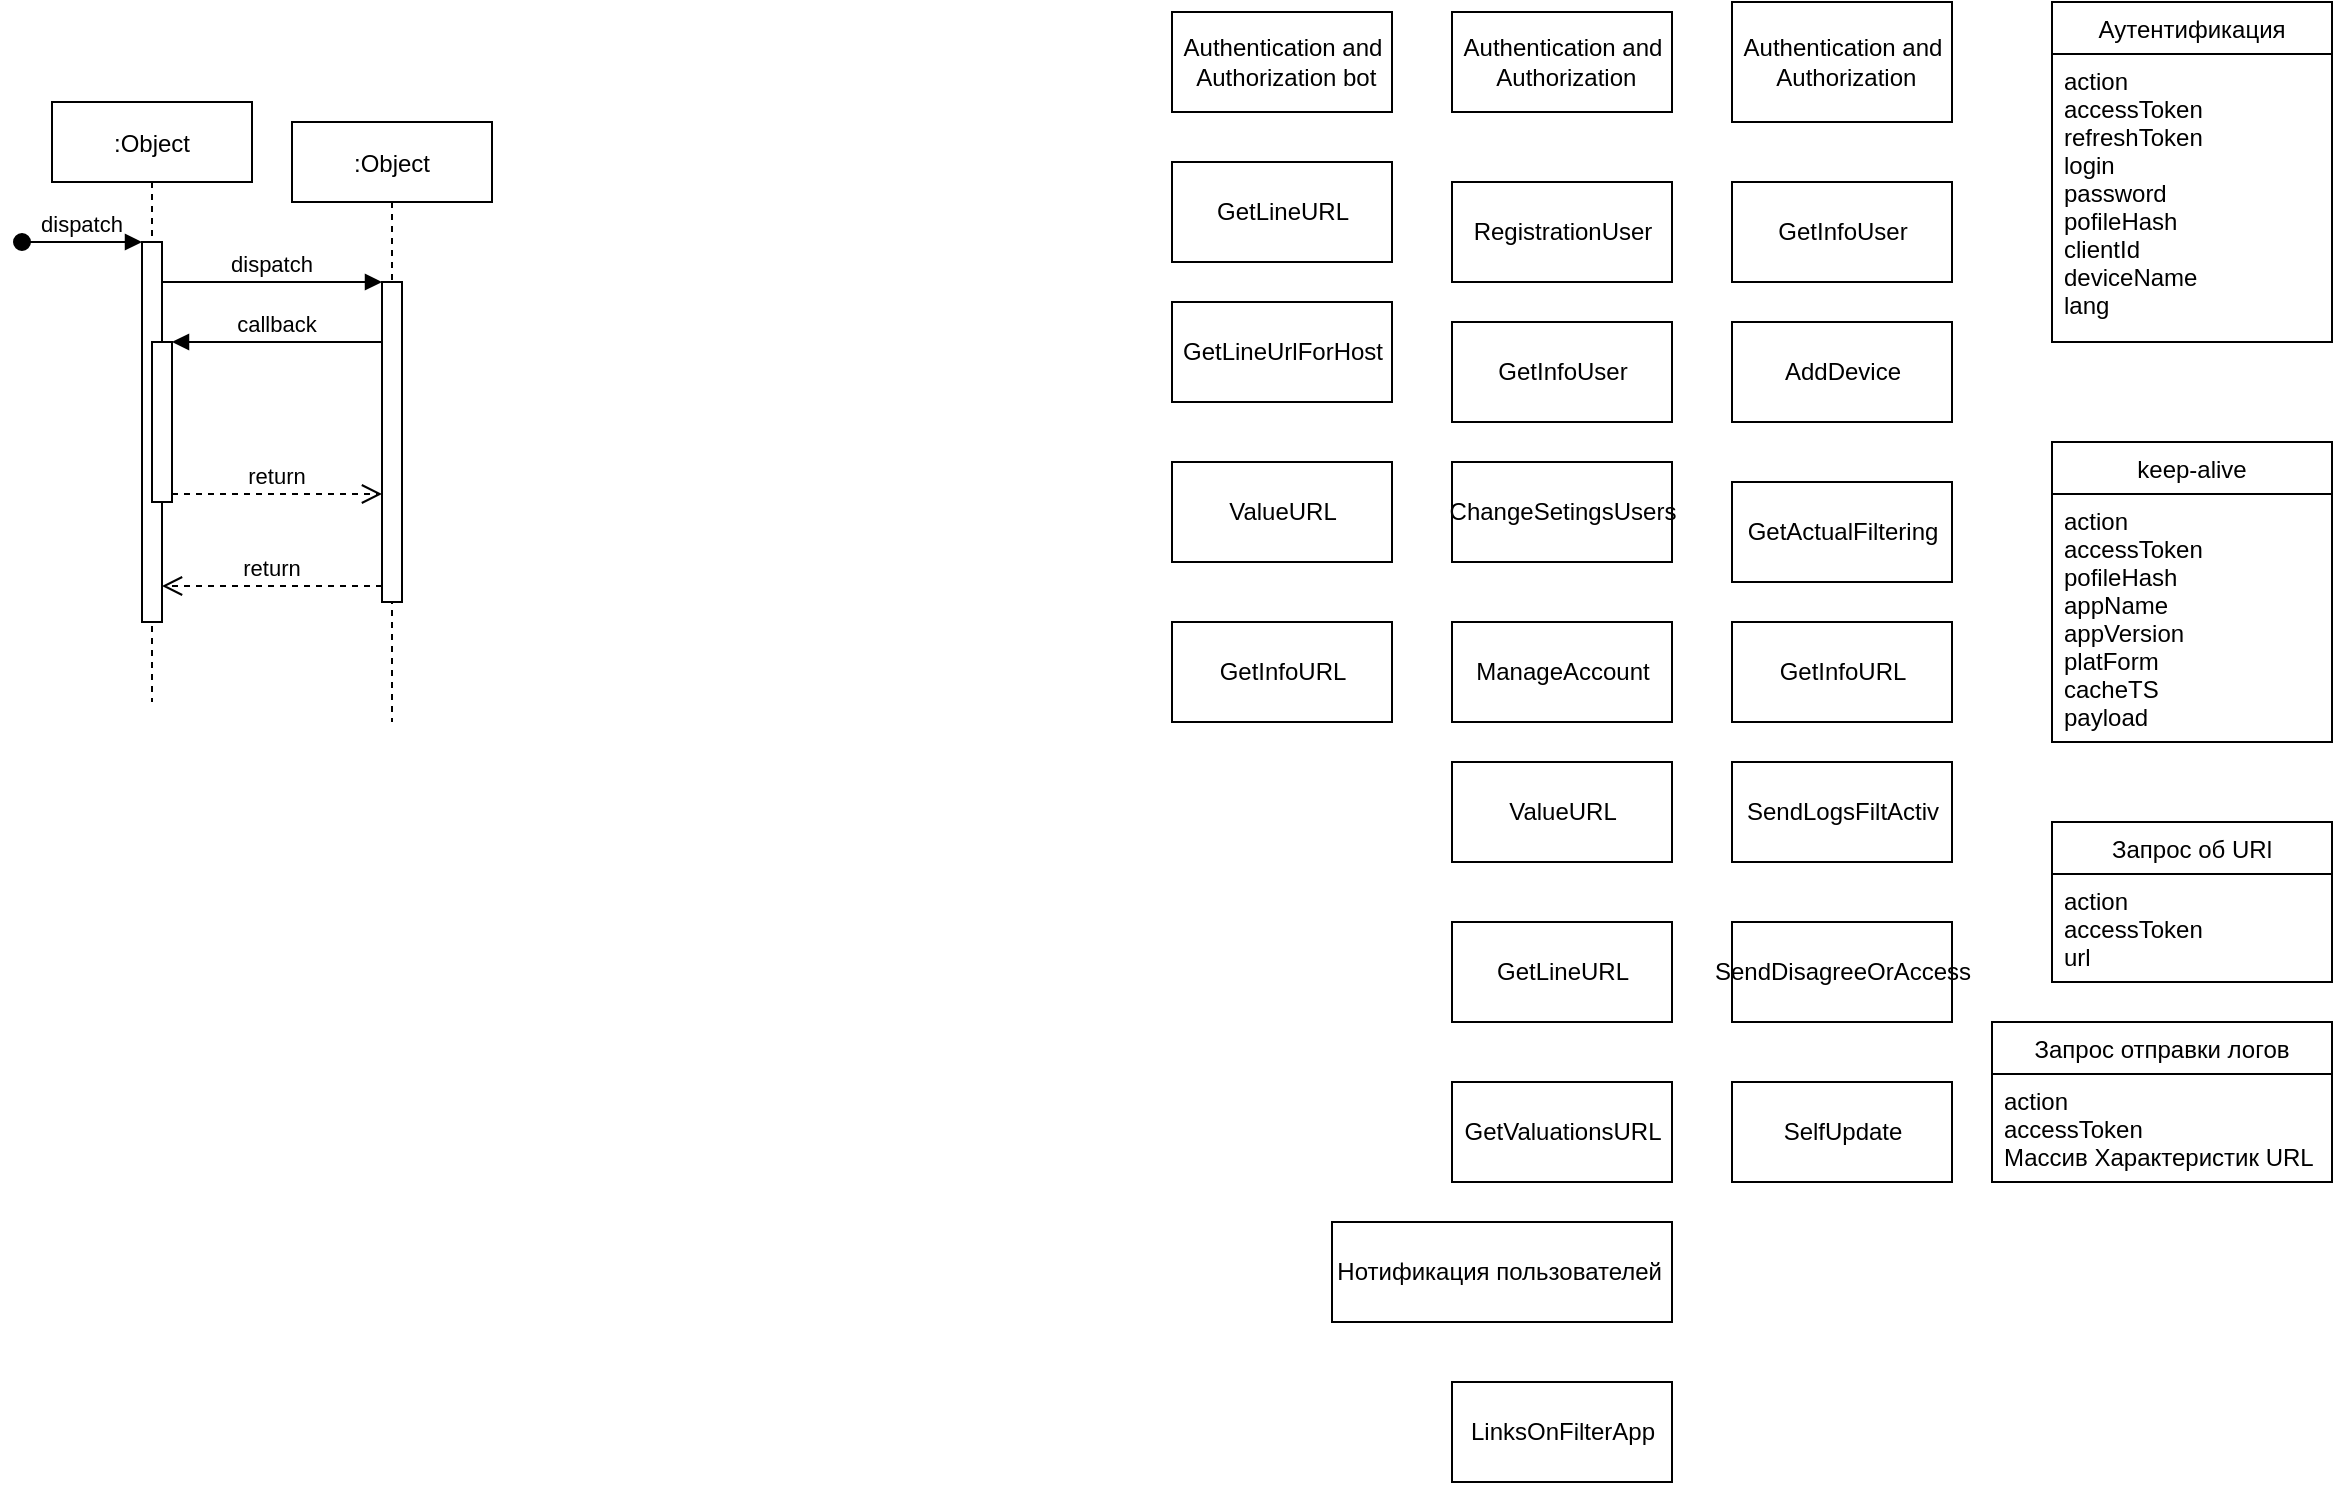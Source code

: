 <mxfile version="20.5.1" type="github">
  <diagram id="kgpKYQtTHZ0yAKxKKP6v" name="Page-1">
    <mxGraphModel dx="2272" dy="800" grid="1" gridSize="10" guides="1" tooltips="1" connect="1" arrows="1" fold="1" page="1" pageScale="1" pageWidth="850" pageHeight="1100" math="0" shadow="0">
      <root>
        <mxCell id="0" />
        <mxCell id="1" parent="0" />
        <mxCell id="3nuBFxr9cyL0pnOWT2aG-1" value=":Object" style="shape=umlLifeline;perimeter=lifelinePerimeter;container=1;collapsible=0;recursiveResize=0;rounded=0;shadow=0;strokeWidth=1;" parent="1" vertex="1">
          <mxGeometry x="-290" y="60" width="100" height="300" as="geometry" />
        </mxCell>
        <mxCell id="3nuBFxr9cyL0pnOWT2aG-2" value="" style="points=[];perimeter=orthogonalPerimeter;rounded=0;shadow=0;strokeWidth=1;" parent="3nuBFxr9cyL0pnOWT2aG-1" vertex="1">
          <mxGeometry x="45" y="70" width="10" height="190" as="geometry" />
        </mxCell>
        <mxCell id="3nuBFxr9cyL0pnOWT2aG-3" value="dispatch" style="verticalAlign=bottom;startArrow=oval;endArrow=block;startSize=8;shadow=0;strokeWidth=1;" parent="3nuBFxr9cyL0pnOWT2aG-1" target="3nuBFxr9cyL0pnOWT2aG-2" edge="1">
          <mxGeometry relative="1" as="geometry">
            <mxPoint x="-15" y="70" as="sourcePoint" />
          </mxGeometry>
        </mxCell>
        <mxCell id="3nuBFxr9cyL0pnOWT2aG-4" value="" style="points=[];perimeter=orthogonalPerimeter;rounded=0;shadow=0;strokeWidth=1;" parent="3nuBFxr9cyL0pnOWT2aG-1" vertex="1">
          <mxGeometry x="50" y="120" width="10" height="80" as="geometry" />
        </mxCell>
        <mxCell id="3nuBFxr9cyL0pnOWT2aG-5" value=":Object" style="shape=umlLifeline;perimeter=lifelinePerimeter;container=1;collapsible=0;recursiveResize=0;rounded=0;shadow=0;strokeWidth=1;" parent="1" vertex="1">
          <mxGeometry x="-170" y="70" width="100" height="300" as="geometry" />
        </mxCell>
        <mxCell id="3nuBFxr9cyL0pnOWT2aG-6" value="" style="points=[];perimeter=orthogonalPerimeter;rounded=0;shadow=0;strokeWidth=1;" parent="3nuBFxr9cyL0pnOWT2aG-5" vertex="1">
          <mxGeometry x="45" y="80" width="10" height="160" as="geometry" />
        </mxCell>
        <mxCell id="3nuBFxr9cyL0pnOWT2aG-7" value="return" style="verticalAlign=bottom;endArrow=open;dashed=1;endSize=8;exitX=0;exitY=0.95;shadow=0;strokeWidth=1;" parent="1" source="3nuBFxr9cyL0pnOWT2aG-6" target="3nuBFxr9cyL0pnOWT2aG-2" edge="1">
          <mxGeometry relative="1" as="geometry">
            <mxPoint x="275" y="236" as="targetPoint" />
          </mxGeometry>
        </mxCell>
        <mxCell id="3nuBFxr9cyL0pnOWT2aG-8" value="dispatch" style="verticalAlign=bottom;endArrow=block;entryX=0;entryY=0;shadow=0;strokeWidth=1;" parent="1" source="3nuBFxr9cyL0pnOWT2aG-2" target="3nuBFxr9cyL0pnOWT2aG-6" edge="1">
          <mxGeometry relative="1" as="geometry">
            <mxPoint x="275" y="160" as="sourcePoint" />
          </mxGeometry>
        </mxCell>
        <mxCell id="3nuBFxr9cyL0pnOWT2aG-9" value="callback" style="verticalAlign=bottom;endArrow=block;entryX=1;entryY=0;shadow=0;strokeWidth=1;" parent="1" source="3nuBFxr9cyL0pnOWT2aG-6" target="3nuBFxr9cyL0pnOWT2aG-4" edge="1">
          <mxGeometry relative="1" as="geometry">
            <mxPoint x="240" y="200" as="sourcePoint" />
          </mxGeometry>
        </mxCell>
        <mxCell id="3nuBFxr9cyL0pnOWT2aG-10" value="return" style="verticalAlign=bottom;endArrow=open;dashed=1;endSize=8;exitX=1;exitY=0.95;shadow=0;strokeWidth=1;" parent="1" source="3nuBFxr9cyL0pnOWT2aG-4" target="3nuBFxr9cyL0pnOWT2aG-6" edge="1">
          <mxGeometry relative="1" as="geometry">
            <mxPoint x="240" y="257" as="targetPoint" />
          </mxGeometry>
        </mxCell>
        <mxCell id="Ii7nXLStRgN8yLSnVPWj-1" value="Аутентификация" style="swimlane;fontStyle=0;childLayout=stackLayout;horizontal=1;startSize=26;fillColor=none;horizontalStack=0;resizeParent=1;resizeParentMax=0;resizeLast=0;collapsible=1;marginBottom=0;" vertex="1" parent="1">
          <mxGeometry x="710" y="10" width="140" height="170" as="geometry" />
        </mxCell>
        <mxCell id="Ii7nXLStRgN8yLSnVPWj-4" value="action&#xa;accessToken&#xa;refreshToken&#xa;login&#xa;password&#xa;pofileHash&#xa;clientId&#xa;deviceName&#xa;lang" style="text;strokeColor=none;fillColor=none;align=left;verticalAlign=top;spacingLeft=4;spacingRight=4;overflow=hidden;rotatable=0;points=[[0,0.5],[1,0.5]];portConstraint=eastwest;" vertex="1" parent="Ii7nXLStRgN8yLSnVPWj-1">
          <mxGeometry y="26" width="140" height="144" as="geometry" />
        </mxCell>
        <mxCell id="Ii7nXLStRgN8yLSnVPWj-6" value="keep-alive" style="swimlane;fontStyle=0;childLayout=stackLayout;horizontal=1;startSize=26;fillColor=none;horizontalStack=0;resizeParent=1;resizeParentMax=0;resizeLast=0;collapsible=1;marginBottom=0;" vertex="1" parent="1">
          <mxGeometry x="710" y="230" width="140" height="150" as="geometry" />
        </mxCell>
        <mxCell id="Ii7nXLStRgN8yLSnVPWj-7" value="action&#xa;accessToken&#xa;pofileHash&#xa;appName&#xa;appVersion&#xa;platForm&#xa;cacheTS&#xa;payload&#xa;" style="text;strokeColor=none;fillColor=none;align=left;verticalAlign=top;spacingLeft=4;spacingRight=4;overflow=hidden;rotatable=0;points=[[0,0.5],[1,0.5]];portConstraint=eastwest;" vertex="1" parent="Ii7nXLStRgN8yLSnVPWj-6">
          <mxGeometry y="26" width="140" height="124" as="geometry" />
        </mxCell>
        <mxCell id="Ii7nXLStRgN8yLSnVPWj-10" value="Запрос об URl" style="swimlane;fontStyle=0;childLayout=stackLayout;horizontal=1;startSize=26;fillColor=none;horizontalStack=0;resizeParent=1;resizeParentMax=0;resizeLast=0;collapsible=1;marginBottom=0;" vertex="1" parent="1">
          <mxGeometry x="710" y="420" width="140" height="80" as="geometry" />
        </mxCell>
        <mxCell id="Ii7nXLStRgN8yLSnVPWj-11" value="action&#xa;accessToken&#xa;url" style="text;strokeColor=none;fillColor=none;align=left;verticalAlign=top;spacingLeft=4;spacingRight=4;overflow=hidden;rotatable=0;points=[[0,0.5],[1,0.5]];portConstraint=eastwest;" vertex="1" parent="Ii7nXLStRgN8yLSnVPWj-10">
          <mxGeometry y="26" width="140" height="54" as="geometry" />
        </mxCell>
        <mxCell id="Ii7nXLStRgN8yLSnVPWj-14" value="Запрос отправки логов" style="swimlane;fontStyle=0;childLayout=stackLayout;horizontal=1;startSize=26;fillColor=none;horizontalStack=0;resizeParent=1;resizeParentMax=0;resizeLast=0;collapsible=1;marginBottom=0;" vertex="1" parent="1">
          <mxGeometry x="680" y="520" width="170" height="80" as="geometry" />
        </mxCell>
        <mxCell id="Ii7nXLStRgN8yLSnVPWj-15" value="action&#xa;accessToken&#xa;Массив Характеристик URL" style="text;strokeColor=none;fillColor=none;align=left;verticalAlign=top;spacingLeft=4;spacingRight=4;overflow=hidden;rotatable=0;points=[[0,0.5],[1,0.5]];portConstraint=eastwest;" vertex="1" parent="Ii7nXLStRgN8yLSnVPWj-14">
          <mxGeometry y="26" width="170" height="54" as="geometry" />
        </mxCell>
        <mxCell id="Ii7nXLStRgN8yLSnVPWj-22" value="Authentication and&lt;br&gt;&amp;nbsp;Authorization" style="html=1;" vertex="1" parent="1">
          <mxGeometry x="550" y="10" width="110" height="60" as="geometry" />
        </mxCell>
        <mxCell id="Ii7nXLStRgN8yLSnVPWj-24" value="GetInfoUser" style="html=1;" vertex="1" parent="1">
          <mxGeometry x="550" y="100" width="110" height="50" as="geometry" />
        </mxCell>
        <mxCell id="Ii7nXLStRgN8yLSnVPWj-25" value="GetActualFiltering" style="html=1;" vertex="1" parent="1">
          <mxGeometry x="550" y="250" width="110" height="50" as="geometry" />
        </mxCell>
        <mxCell id="Ii7nXLStRgN8yLSnVPWj-26" value="AddDevice" style="html=1;" vertex="1" parent="1">
          <mxGeometry x="550" y="170" width="110" height="50" as="geometry" />
        </mxCell>
        <mxCell id="Ii7nXLStRgN8yLSnVPWj-27" value="SelfUpdate" style="html=1;" vertex="1" parent="1">
          <mxGeometry x="550" y="550" width="110" height="50" as="geometry" />
        </mxCell>
        <mxCell id="Ii7nXLStRgN8yLSnVPWj-28" value="SendDisagreeOrAccess" style="html=1;" vertex="1" parent="1">
          <mxGeometry x="550" y="470" width="110" height="50" as="geometry" />
        </mxCell>
        <mxCell id="Ii7nXLStRgN8yLSnVPWj-29" value="SendLogsFiltActiv" style="html=1;" vertex="1" parent="1">
          <mxGeometry x="550" y="390" width="110" height="50" as="geometry" />
        </mxCell>
        <mxCell id="Ii7nXLStRgN8yLSnVPWj-30" value="GetInfoURL" style="html=1;" vertex="1" parent="1">
          <mxGeometry x="550" y="320" width="110" height="50" as="geometry" />
        </mxCell>
        <mxCell id="Ii7nXLStRgN8yLSnVPWj-33" value="LinksOnFilterApp" style="html=1;" vertex="1" parent="1">
          <mxGeometry x="410" y="700" width="110" height="50" as="geometry" />
        </mxCell>
        <mxCell id="Ii7nXLStRgN8yLSnVPWj-34" value="Нотификация пользователей&amp;nbsp;" style="html=1;" vertex="1" parent="1">
          <mxGeometry x="350" y="620" width="170" height="50" as="geometry" />
        </mxCell>
        <mxCell id="Ii7nXLStRgN8yLSnVPWj-35" value="GetValuationsURL" style="html=1;" vertex="1" parent="1">
          <mxGeometry x="410" y="550" width="110" height="50" as="geometry" />
        </mxCell>
        <mxCell id="Ii7nXLStRgN8yLSnVPWj-36" value="GetLineURL" style="html=1;" vertex="1" parent="1">
          <mxGeometry x="410" y="470" width="110" height="50" as="geometry" />
        </mxCell>
        <mxCell id="Ii7nXLStRgN8yLSnVPWj-37" value="ValueURL" style="html=1;" vertex="1" parent="1">
          <mxGeometry x="410" y="390" width="110" height="50" as="geometry" />
        </mxCell>
        <mxCell id="Ii7nXLStRgN8yLSnVPWj-38" value="ManageAccount" style="html=1;" vertex="1" parent="1">
          <mxGeometry x="410" y="320" width="110" height="50" as="geometry" />
        </mxCell>
        <mxCell id="Ii7nXLStRgN8yLSnVPWj-39" value="ChangeSetingsUsers" style="html=1;" vertex="1" parent="1">
          <mxGeometry x="410" y="240" width="110" height="50" as="geometry" />
        </mxCell>
        <mxCell id="Ii7nXLStRgN8yLSnVPWj-40" value="GetLineURL" style="html=1;" vertex="1" parent="1">
          <mxGeometry x="270" y="90" width="110" height="50" as="geometry" />
        </mxCell>
        <mxCell id="Ii7nXLStRgN8yLSnVPWj-41" value="GetInfoUser" style="html=1;" vertex="1" parent="1">
          <mxGeometry x="410" y="170" width="110" height="50" as="geometry" />
        </mxCell>
        <mxCell id="Ii7nXLStRgN8yLSnVPWj-42" value="RegistrationUser" style="html=1;" vertex="1" parent="1">
          <mxGeometry x="410" y="100" width="110" height="50" as="geometry" />
        </mxCell>
        <mxCell id="Ii7nXLStRgN8yLSnVPWj-43" value="Authentication and&lt;br&gt;&amp;nbsp;Authorization" style="html=1;" vertex="1" parent="1">
          <mxGeometry x="410" y="15" width="110" height="50" as="geometry" />
        </mxCell>
        <mxCell id="Ii7nXLStRgN8yLSnVPWj-45" value="Authentication and&lt;br&gt;&amp;nbsp;Authorization bot" style="html=1;" vertex="1" parent="1">
          <mxGeometry x="270" y="15" width="110" height="50" as="geometry" />
        </mxCell>
        <mxCell id="Ii7nXLStRgN8yLSnVPWj-46" value="GetInfoURL" style="html=1;" vertex="1" parent="1">
          <mxGeometry x="270" y="320" width="110" height="50" as="geometry" />
        </mxCell>
        <mxCell id="Ii7nXLStRgN8yLSnVPWj-47" value="ValueURL" style="html=1;" vertex="1" parent="1">
          <mxGeometry x="270" y="240" width="110" height="50" as="geometry" />
        </mxCell>
        <mxCell id="Ii7nXLStRgN8yLSnVPWj-48" value="GetLineUrlForHost" style="html=1;" vertex="1" parent="1">
          <mxGeometry x="270" y="160" width="110" height="50" as="geometry" />
        </mxCell>
      </root>
    </mxGraphModel>
  </diagram>
</mxfile>
